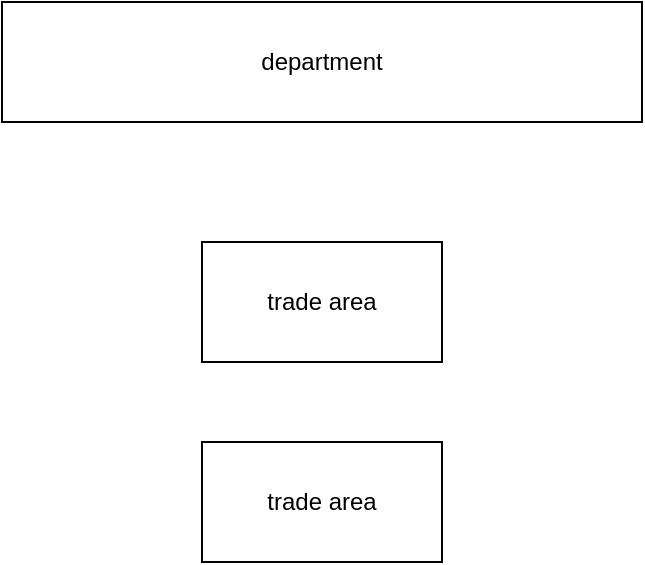 <mxfile version="13.5.1" type="device"><diagram id="z-5KwVR52kZmoBsKQTz6" name="Page-1"><mxGraphModel dx="1168" dy="825" grid="1" gridSize="10" guides="1" tooltips="1" connect="1" arrows="1" fold="1" page="1" pageScale="1" pageWidth="850" pageHeight="1100" math="0" shadow="0"><root><mxCell id="0"/><mxCell id="1" parent="0"/><mxCell id="nkk_smSB4VElGrMWS1Dv-2" value="department" style="rounded=0;whiteSpace=wrap;html=1;" vertex="1" parent="1"><mxGeometry x="200" y="80" width="320" height="60" as="geometry"/></mxCell><mxCell id="nkk_smSB4VElGrMWS1Dv-3" value="trade area" style="rounded=0;whiteSpace=wrap;html=1;" vertex="1" parent="1"><mxGeometry x="300" y="300" width="120" height="60" as="geometry"/></mxCell><mxCell id="nkk_smSB4VElGrMWS1Dv-4" value="trade area" style="rounded=0;whiteSpace=wrap;html=1;" vertex="1" parent="1"><mxGeometry x="300" y="200" width="120" height="60" as="geometry"/></mxCell></root></mxGraphModel></diagram></mxfile>